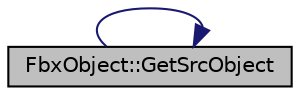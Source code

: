 digraph "FbxObject::GetSrcObject"
{
  edge [fontname="Helvetica",fontsize="10",labelfontname="Helvetica",labelfontsize="10"];
  node [fontname="Helvetica",fontsize="10",shape=record];
  rankdir="LR";
  Node240 [label="FbxObject::GetSrcObject",height=0.2,width=0.4,color="black", fillcolor="grey75", style="filled", fontcolor="black"];
  Node240 -> Node240 [color="midnightblue",fontsize="10",style="solid",fontname="Helvetica"];
}
